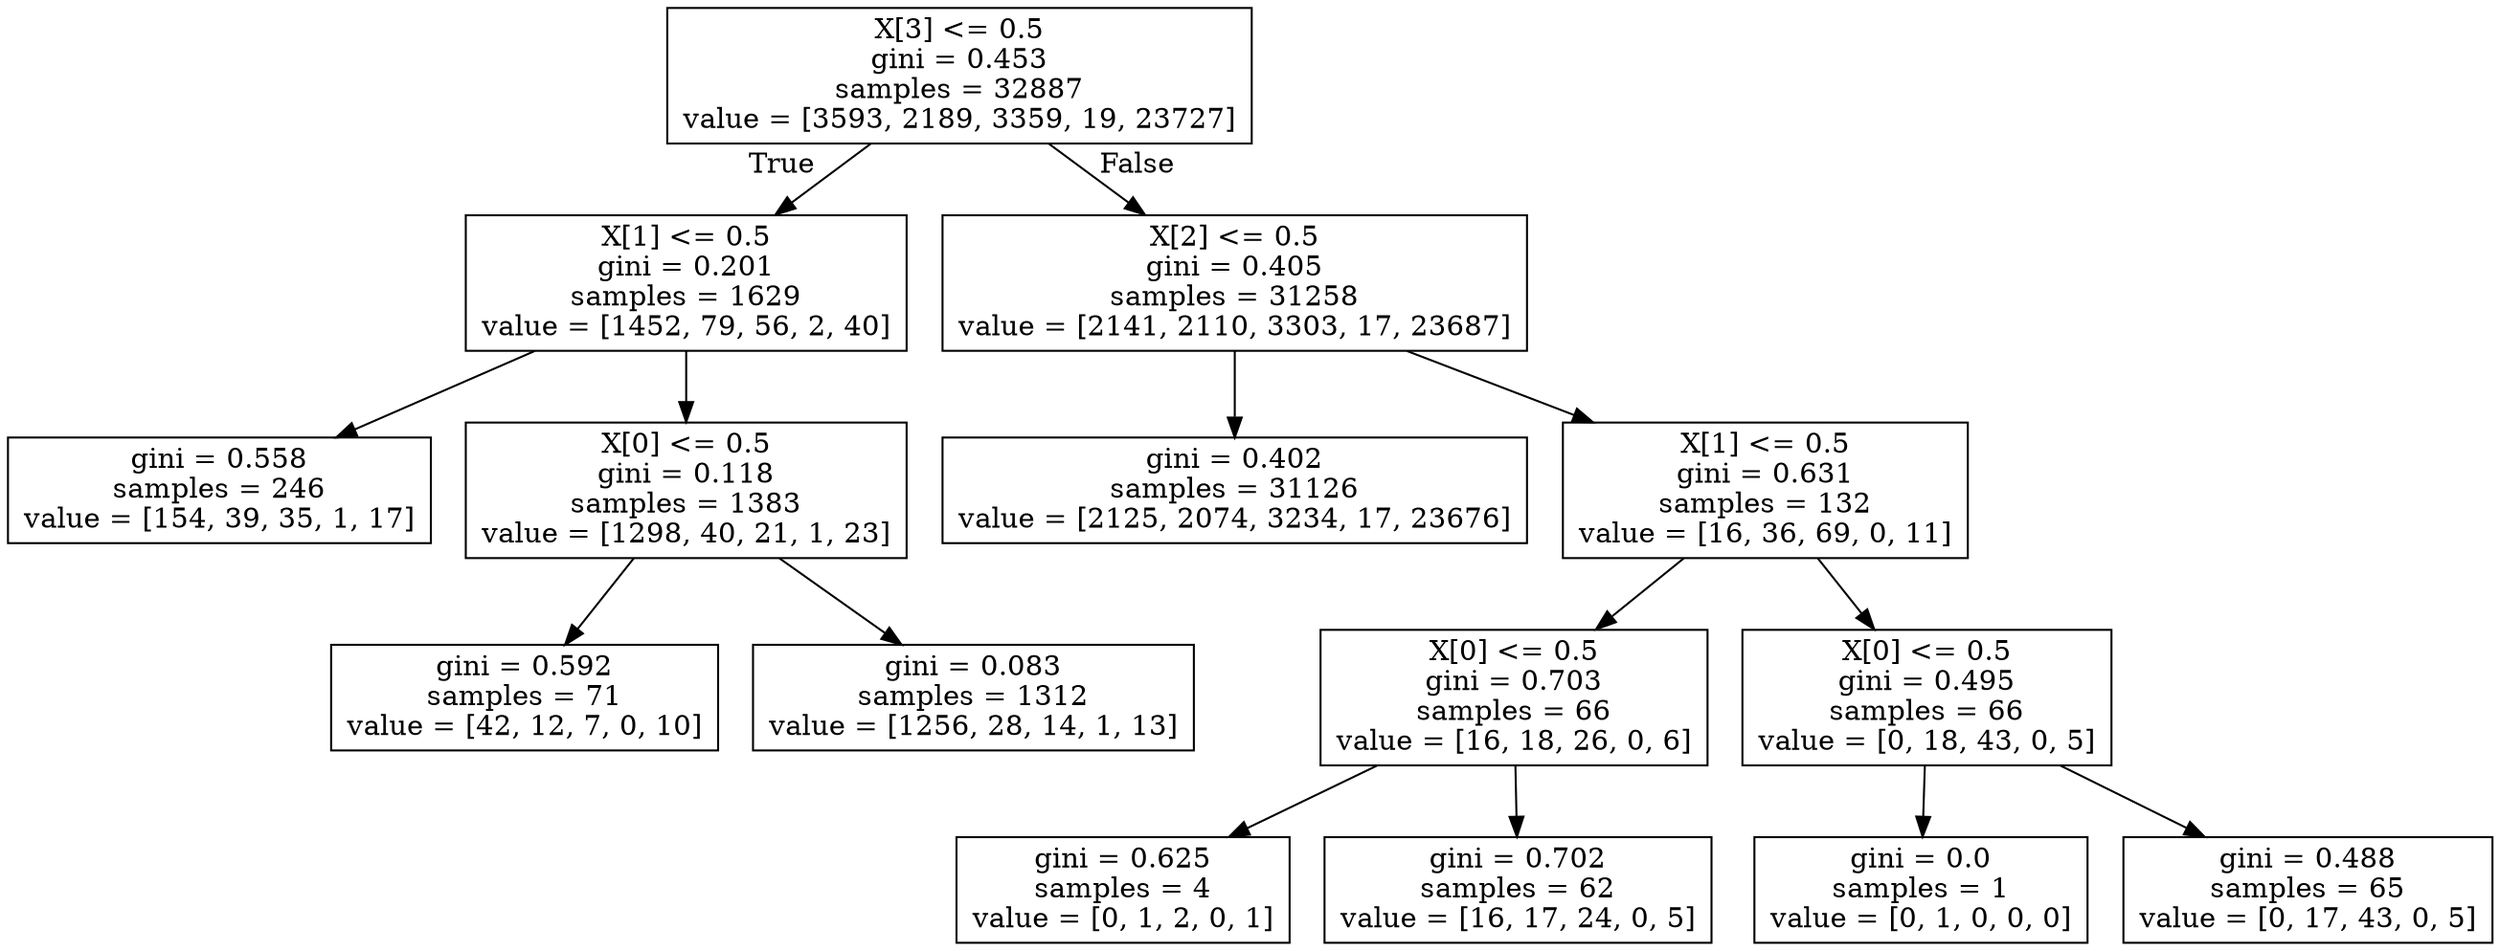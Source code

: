 digraph Tree {
node [shape=box] ;
0 [label="X[3] <= 0.5\ngini = 0.453\nsamples = 32887\nvalue = [3593, 2189, 3359, 19, 23727]"] ;
1 [label="X[1] <= 0.5\ngini = 0.201\nsamples = 1629\nvalue = [1452, 79, 56, 2, 40]"] ;
0 -> 1 [labeldistance=2.5, labelangle=45, headlabel="True"] ;
2 [label="gini = 0.558\nsamples = 246\nvalue = [154, 39, 35, 1, 17]"] ;
1 -> 2 ;
3 [label="X[0] <= 0.5\ngini = 0.118\nsamples = 1383\nvalue = [1298, 40, 21, 1, 23]"] ;
1 -> 3 ;
4 [label="gini = 0.592\nsamples = 71\nvalue = [42, 12, 7, 0, 10]"] ;
3 -> 4 ;
5 [label="gini = 0.083\nsamples = 1312\nvalue = [1256, 28, 14, 1, 13]"] ;
3 -> 5 ;
6 [label="X[2] <= 0.5\ngini = 0.405\nsamples = 31258\nvalue = [2141, 2110, 3303, 17, 23687]"] ;
0 -> 6 [labeldistance=2.5, labelangle=-45, headlabel="False"] ;
7 [label="gini = 0.402\nsamples = 31126\nvalue = [2125, 2074, 3234, 17, 23676]"] ;
6 -> 7 ;
8 [label="X[1] <= 0.5\ngini = 0.631\nsamples = 132\nvalue = [16, 36, 69, 0, 11]"] ;
6 -> 8 ;
9 [label="X[0] <= 0.5\ngini = 0.703\nsamples = 66\nvalue = [16, 18, 26, 0, 6]"] ;
8 -> 9 ;
10 [label="gini = 0.625\nsamples = 4\nvalue = [0, 1, 2, 0, 1]"] ;
9 -> 10 ;
11 [label="gini = 0.702\nsamples = 62\nvalue = [16, 17, 24, 0, 5]"] ;
9 -> 11 ;
12 [label="X[0] <= 0.5\ngini = 0.495\nsamples = 66\nvalue = [0, 18, 43, 0, 5]"] ;
8 -> 12 ;
13 [label="gini = 0.0\nsamples = 1\nvalue = [0, 1, 0, 0, 0]"] ;
12 -> 13 ;
14 [label="gini = 0.488\nsamples = 65\nvalue = [0, 17, 43, 0, 5]"] ;
12 -> 14 ;
}